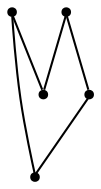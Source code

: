 graph {
  node [shape=point,comment="{\"directed\":false,\"doi\":\"10.1007/978-3-030-04414-5_9\",\"figure\":\"5 (1)\"}"]

  v0 [pos="1216.6501042627785,1777.7310392428267"]
  v1 [pos="1195.5113429790467,1842.7938790392693"]
  v2 [pos="1174.3745529362639,1777.7310392428267"]
  v3 [pos="1229.7208942858358,1817.946437053598"]
  v4 [pos="1161.3037629132066,1817.946437053598"]

  v4 -- v2 [id="-3",pos="1161.3037629132066,1817.946437053598 1174.3745529362639,1777.7310392428267 1174.3745529362639,1777.7310392428267 1174.3745529362639,1777.7310392428267"]
  v1 -- v3 [id="-7",pos="1195.5113429790467,1842.7938790392693 1229.7208942858358,1817.946437053598 1229.7208942858358,1817.946437053598 1229.7208942858358,1817.946437053598"]
  v1 -- v4 [id="-8",pos="1195.5113429790467,1842.7938790392693 1161.3037629132066,1817.946437053598 1161.3037629132066,1817.946437053598 1161.3037629132066,1817.946437053598"]
  v0 -- v2 [id="-10",pos="1216.6501042627785,1777.7310392428267 1174.3745529362639,1777.7310392428267 1174.3745529362639,1777.7310392428267 1174.3745529362639,1777.7310392428267"]
  v0 -- v3 [id="-11",pos="1216.6501042627785,1777.7310392428267 1229.7208942858358,1817.946437053598 1229.7208942858358,1817.946437053598 1229.7208942858358,1817.946437053598"]
}